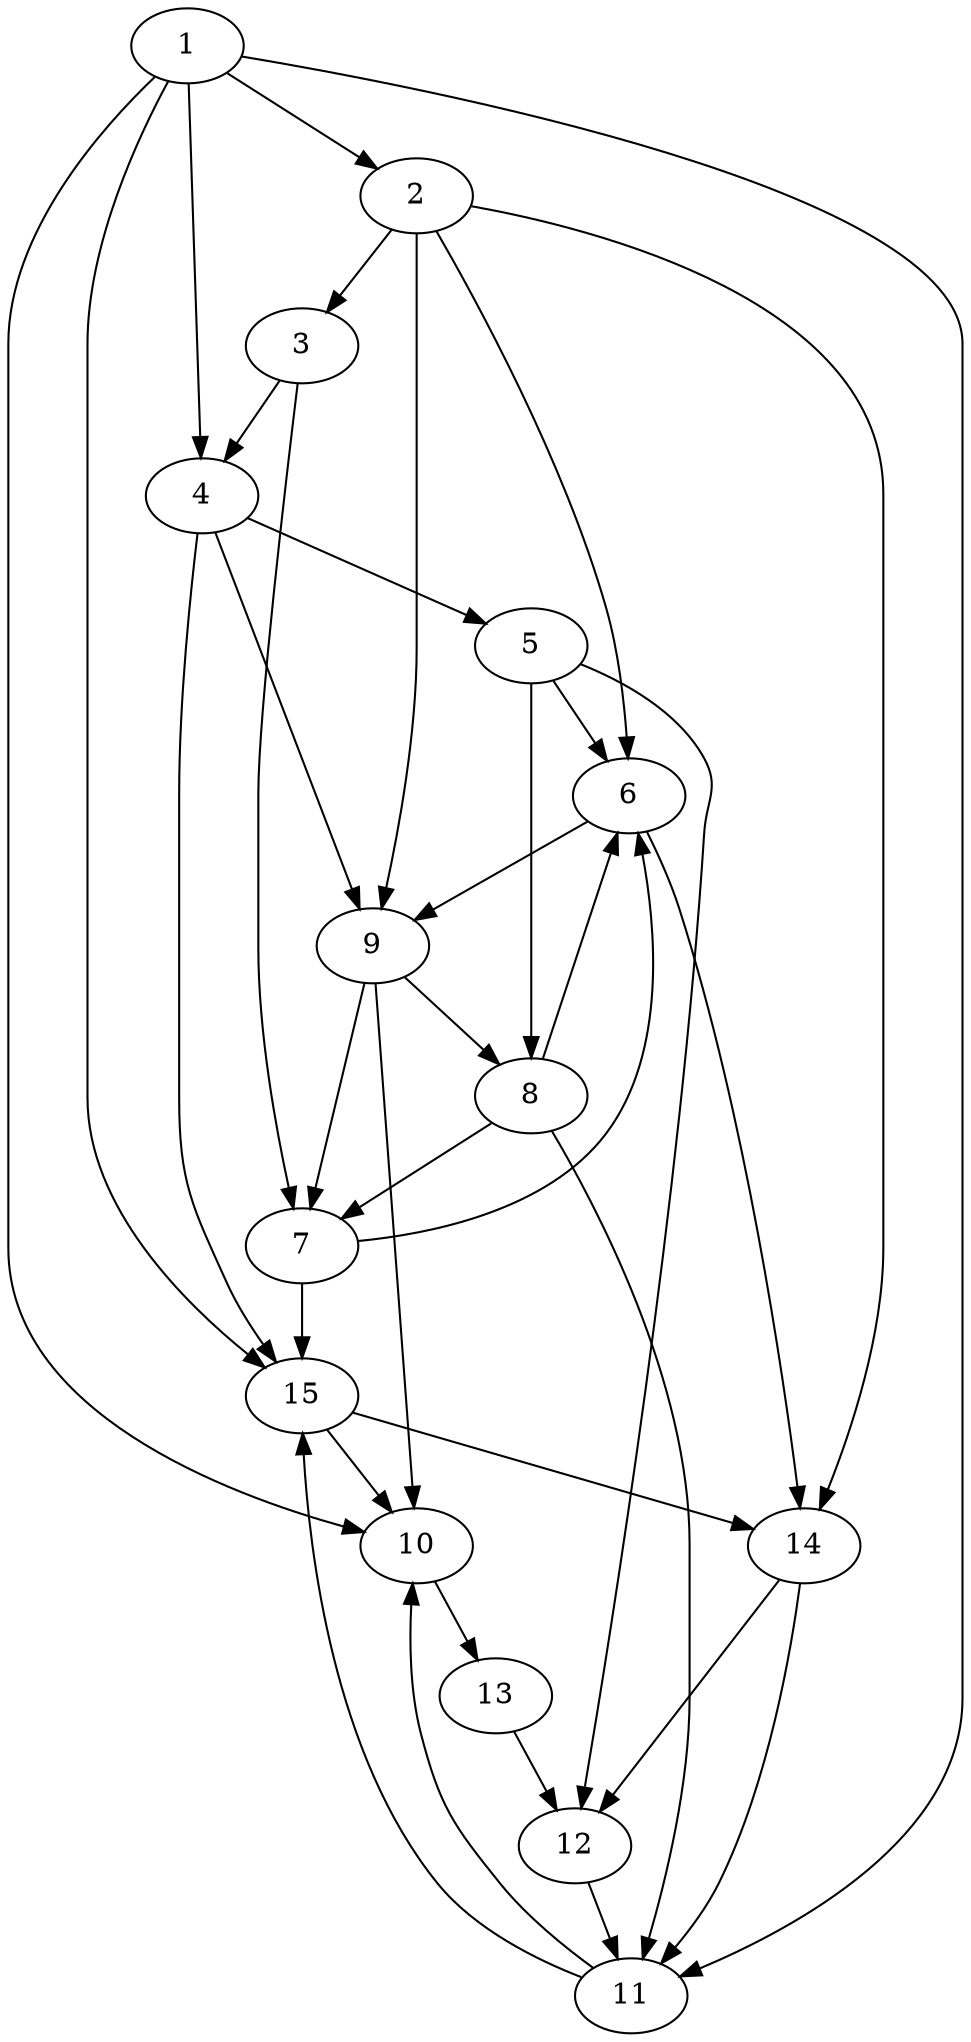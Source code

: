 digraph G {
0[label=1];
1[label=2];
2[label=3];
3[label=4];
4[label=5];
5[label=6];
6[label=7];
7[label=8];
8[label=9];
9[label=10];
10[label=11];
11[label=12];
12[label=13];
13[label=14];
14[label=15];
0->1 ;
0->3 ;
0->9 ;
0->10 ;
0->14 ;
1->2 ;
1->5 ;
1->8 ;
1->13 ;
2->3 ;
2->6 ;
3->4 ;
3->8 ;
3->14 ;
4->5 ;
4->7 ;
4->11 ;
5->8 ;
5->13 ;
6->5 ;
6->14 ;
7->5 ;
7->6 ;
7->10 ;
8->6 ;
8->7 ;
8->9 ;
9->12 ;
10->9 ;
10->14 ;
11->10 ;
12->11 ;
13->10 ;
13->11 ;
14->9 ;
14->13 ;
}
